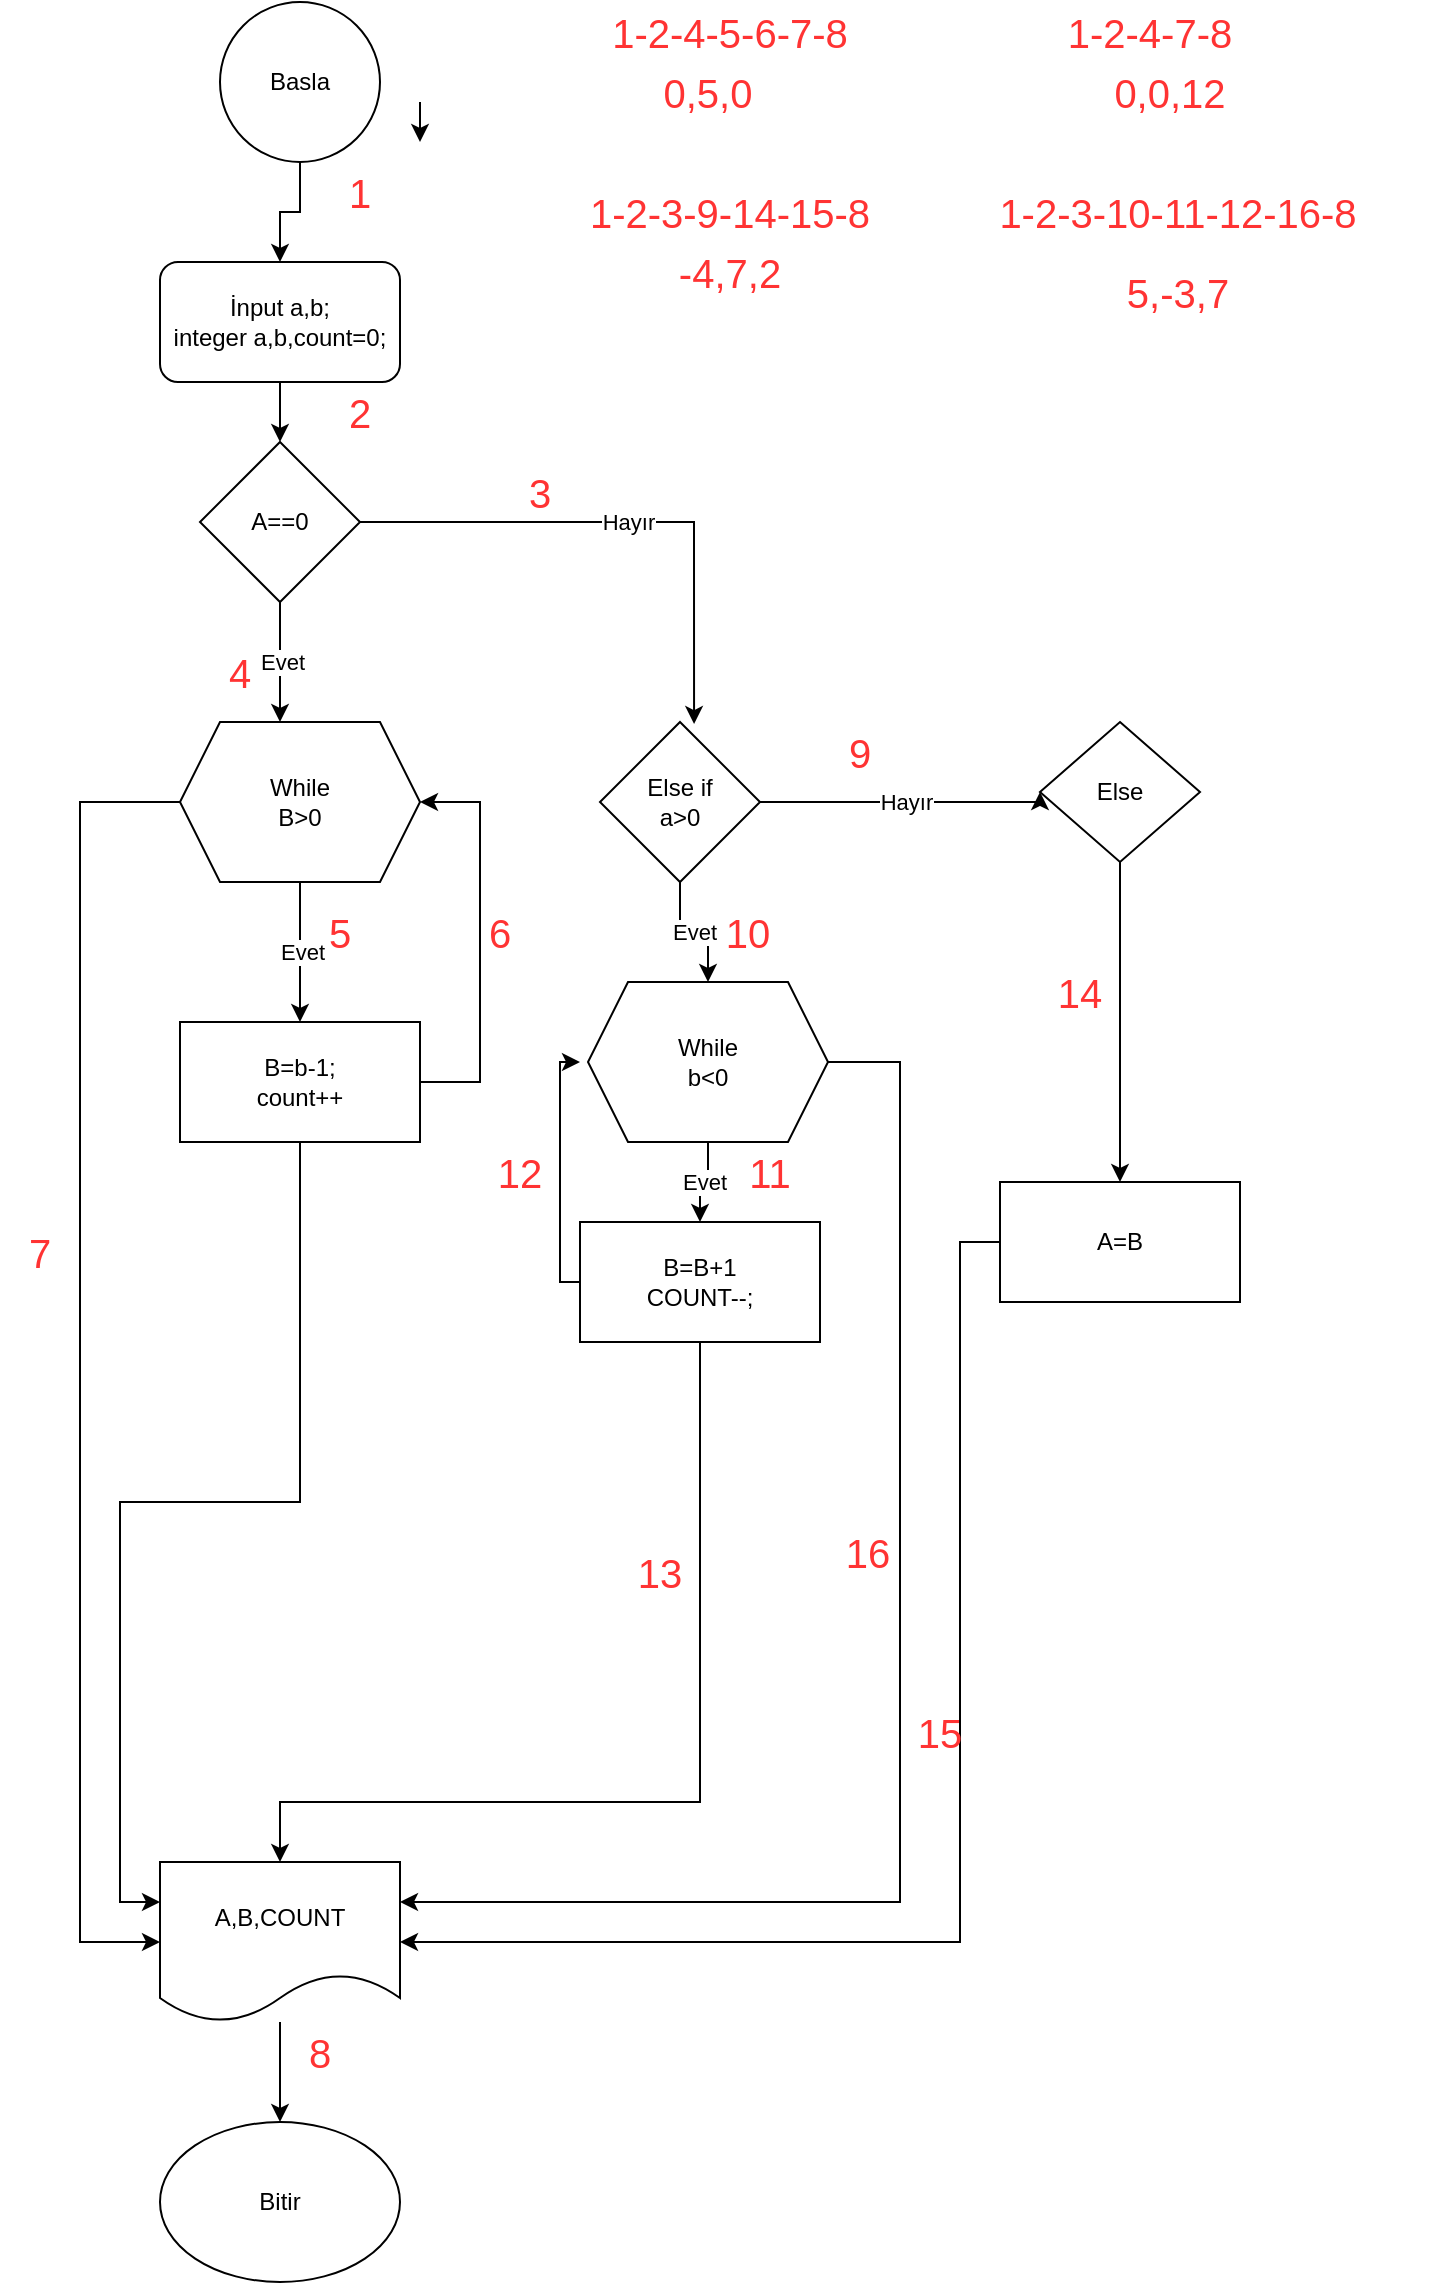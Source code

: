 <mxfile version="15.4.0" type="device"><diagram id="C5RBs43oDa-KdzZeNtuy" name="Page-1"><mxGraphModel dx="876" dy="806" grid="1" gridSize="10" guides="1" tooltips="1" connect="1" arrows="1" fold="1" page="1" pageScale="1" pageWidth="827" pageHeight="1169" math="0" shadow="0"><root><mxCell id="WIyWlLk6GJQsqaUBKTNV-0"/><mxCell id="WIyWlLk6GJQsqaUBKTNV-1" parent="WIyWlLk6GJQsqaUBKTNV-0"/><mxCell id="WIyWlLk6GJQsqaUBKTNV-2" value="" style="rounded=0;html=1;jettySize=auto;orthogonalLoop=1;fontSize=11;endArrow=block;endFill=0;endSize=8;strokeWidth=1;shadow=0;labelBackgroundColor=none;edgeStyle=orthogonalEdgeStyle;" parent="WIyWlLk6GJQsqaUBKTNV-1" source="WIyWlLk6GJQsqaUBKTNV-3" edge="1"><mxGeometry relative="1" as="geometry"><mxPoint x="220" y="170" as="targetPoint"/></mxGeometry></mxCell><mxCell id="WIyWlLk6GJQsqaUBKTNV-8" value="No" style="rounded=0;html=1;jettySize=auto;orthogonalLoop=1;fontSize=11;endArrow=block;endFill=0;endSize=8;strokeWidth=1;shadow=0;labelBackgroundColor=none;edgeStyle=orthogonalEdgeStyle;" parent="WIyWlLk6GJQsqaUBKTNV-1" target="WIyWlLk6GJQsqaUBKTNV-11" edge="1"><mxGeometry x="0.333" y="20" relative="1" as="geometry"><mxPoint as="offset"/><mxPoint x="220" y="370" as="sourcePoint"/></mxGeometry></mxCell><mxCell id="WIyWlLk6GJQsqaUBKTNV-9" value="Yes" style="edgeStyle=orthogonalEdgeStyle;rounded=0;html=1;jettySize=auto;orthogonalLoop=1;fontSize=11;endArrow=block;endFill=0;endSize=8;strokeWidth=1;shadow=0;labelBackgroundColor=none;" parent="WIyWlLk6GJQsqaUBKTNV-1" source="WIyWlLk6GJQsqaUBKTNV-10" edge="1"><mxGeometry y="10" relative="1" as="geometry"><mxPoint as="offset"/><mxPoint x="320" y="330" as="targetPoint"/></mxGeometry></mxCell><mxCell id="L5gg045tegxDnYLtEiHw-4" style="edgeStyle=orthogonalEdgeStyle;rounded=0;orthogonalLoop=1;jettySize=auto;html=1;entryX=0.5;entryY=0;entryDx=0;entryDy=0;" edge="1" parent="WIyWlLk6GJQsqaUBKTNV-1" source="L5gg045tegxDnYLtEiHw-2" target="L5gg045tegxDnYLtEiHw-3"><mxGeometry relative="1" as="geometry"><mxPoint x="220" y="110" as="targetPoint"/></mxGeometry></mxCell><mxCell id="L5gg045tegxDnYLtEiHw-2" value="Basla" style="ellipse;whiteSpace=wrap;html=1;aspect=fixed;" vertex="1" parent="WIyWlLk6GJQsqaUBKTNV-1"><mxGeometry x="170" width="80" height="80" as="geometry"/></mxCell><mxCell id="L5gg045tegxDnYLtEiHw-6" value="" style="edgeStyle=orthogonalEdgeStyle;rounded=0;orthogonalLoop=1;jettySize=auto;html=1;" edge="1" parent="WIyWlLk6GJQsqaUBKTNV-1" source="L5gg045tegxDnYLtEiHw-3" target="L5gg045tegxDnYLtEiHw-5"><mxGeometry relative="1" as="geometry"/></mxCell><mxCell id="L5gg045tegxDnYLtEiHw-3" value="İnput a,b;&lt;br&gt;integer a,b,count=0;" style="rounded=1;whiteSpace=wrap;html=1;" vertex="1" parent="WIyWlLk6GJQsqaUBKTNV-1"><mxGeometry x="140" y="130" width="120" height="60" as="geometry"/></mxCell><mxCell id="L5gg045tegxDnYLtEiHw-7" value="Evet" style="edgeStyle=orthogonalEdgeStyle;rounded=0;orthogonalLoop=1;jettySize=auto;html=1;exitX=0.5;exitY=1;exitDx=0;exitDy=0;" edge="1" parent="WIyWlLk6GJQsqaUBKTNV-1" source="L5gg045tegxDnYLtEiHw-5"><mxGeometry relative="1" as="geometry"><mxPoint x="200" y="360" as="targetPoint"/></mxGeometry></mxCell><mxCell id="L5gg045tegxDnYLtEiHw-18" value="Hayır" style="edgeStyle=orthogonalEdgeStyle;rounded=0;orthogonalLoop=1;jettySize=auto;html=1;entryX=0.588;entryY=0.013;entryDx=0;entryDy=0;entryPerimeter=0;" edge="1" parent="WIyWlLk6GJQsqaUBKTNV-1" source="L5gg045tegxDnYLtEiHw-5" target="L5gg045tegxDnYLtEiHw-12"><mxGeometry relative="1" as="geometry"/></mxCell><mxCell id="L5gg045tegxDnYLtEiHw-5" value="A==0" style="rhombus;whiteSpace=wrap;html=1;" vertex="1" parent="WIyWlLk6GJQsqaUBKTNV-1"><mxGeometry x="160" y="220" width="80" height="80" as="geometry"/></mxCell><mxCell id="L5gg045tegxDnYLtEiHw-9" value="Evet" style="edgeStyle=orthogonalEdgeStyle;rounded=0;orthogonalLoop=1;jettySize=auto;html=1;exitX=0.5;exitY=1;exitDx=0;exitDy=0;" edge="1" parent="WIyWlLk6GJQsqaUBKTNV-1" source="L5gg045tegxDnYLtEiHw-8"><mxGeometry relative="1" as="geometry"><mxPoint x="210" y="510" as="targetPoint"/></mxGeometry></mxCell><mxCell id="L5gg045tegxDnYLtEiHw-52" style="edgeStyle=orthogonalEdgeStyle;rounded=0;orthogonalLoop=1;jettySize=auto;html=1;fontSize=20;fontColor=#FF3333;entryX=0;entryY=0.5;entryDx=0;entryDy=0;" edge="1" parent="WIyWlLk6GJQsqaUBKTNV-1" source="L5gg045tegxDnYLtEiHw-8" target="L5gg045tegxDnYLtEiHw-25"><mxGeometry relative="1" as="geometry"><mxPoint x="70" y="970" as="targetPoint"/><Array as="points"><mxPoint x="100" y="400"/><mxPoint x="100" y="970"/></Array></mxGeometry></mxCell><mxCell id="L5gg045tegxDnYLtEiHw-8" value="While&lt;br&gt;B&amp;gt;0" style="shape=hexagon;perimeter=hexagonPerimeter2;whiteSpace=wrap;html=1;fixedSize=1;" vertex="1" parent="WIyWlLk6GJQsqaUBKTNV-1"><mxGeometry x="150" y="360" width="120" height="80" as="geometry"/></mxCell><mxCell id="L5gg045tegxDnYLtEiHw-13" style="edgeStyle=orthogonalEdgeStyle;rounded=0;orthogonalLoop=1;jettySize=auto;html=1;entryX=1;entryY=0.5;entryDx=0;entryDy=0;" edge="1" parent="WIyWlLk6GJQsqaUBKTNV-1" source="L5gg045tegxDnYLtEiHw-10" target="L5gg045tegxDnYLtEiHw-8"><mxGeometry relative="1" as="geometry"><Array as="points"><mxPoint x="300" y="540"/><mxPoint x="300" y="400"/></Array></mxGeometry></mxCell><mxCell id="L5gg045tegxDnYLtEiHw-57" style="edgeStyle=orthogonalEdgeStyle;rounded=0;orthogonalLoop=1;jettySize=auto;html=1;entryX=0;entryY=0.25;entryDx=0;entryDy=0;fontSize=11;fontColor=#000000;" edge="1" parent="WIyWlLk6GJQsqaUBKTNV-1" source="L5gg045tegxDnYLtEiHw-10" target="L5gg045tegxDnYLtEiHw-25"><mxGeometry relative="1" as="geometry"/></mxCell><mxCell id="L5gg045tegxDnYLtEiHw-10" value="B=b-1;&lt;br&gt;count++" style="rounded=0;whiteSpace=wrap;html=1;" vertex="1" parent="WIyWlLk6GJQsqaUBKTNV-1"><mxGeometry x="150" y="510" width="120" height="60" as="geometry"/></mxCell><mxCell id="L5gg045tegxDnYLtEiHw-15" value="Evet" style="edgeStyle=orthogonalEdgeStyle;rounded=0;orthogonalLoop=1;jettySize=auto;html=1;exitX=0.5;exitY=1;exitDx=0;exitDy=0;" edge="1" parent="WIyWlLk6GJQsqaUBKTNV-1" source="L5gg045tegxDnYLtEiHw-12" target="L5gg045tegxDnYLtEiHw-14"><mxGeometry relative="1" as="geometry"/></mxCell><mxCell id="L5gg045tegxDnYLtEiHw-54" value="Hayır" style="edgeStyle=orthogonalEdgeStyle;rounded=0;orthogonalLoop=1;jettySize=auto;html=1;entryX=0;entryY=0.5;entryDx=0;entryDy=0;fontSize=11;fontColor=#000000;" edge="1" parent="WIyWlLk6GJQsqaUBKTNV-1" source="L5gg045tegxDnYLtEiHw-12" target="L5gg045tegxDnYLtEiHw-20"><mxGeometry relative="1" as="geometry"><Array as="points"><mxPoint x="580" y="400"/></Array></mxGeometry></mxCell><mxCell id="L5gg045tegxDnYLtEiHw-12" value="Else if&lt;br&gt;a&amp;gt;0" style="rhombus;whiteSpace=wrap;html=1;" vertex="1" parent="WIyWlLk6GJQsqaUBKTNV-1"><mxGeometry x="360" y="360" width="80" height="80" as="geometry"/></mxCell><mxCell id="L5gg045tegxDnYLtEiHw-16" value="Evet" style="edgeStyle=orthogonalEdgeStyle;rounded=0;orthogonalLoop=1;jettySize=auto;html=1;exitX=0.5;exitY=1;exitDx=0;exitDy=0;entryX=0.5;entryY=0;entryDx=0;entryDy=0;" edge="1" parent="WIyWlLk6GJQsqaUBKTNV-1" source="L5gg045tegxDnYLtEiHw-14" target="L5gg045tegxDnYLtEiHw-17"><mxGeometry relative="1" as="geometry"><mxPoint x="414" y="620" as="targetPoint"/></mxGeometry></mxCell><mxCell id="L5gg045tegxDnYLtEiHw-72" style="edgeStyle=orthogonalEdgeStyle;rounded=0;orthogonalLoop=1;jettySize=auto;html=1;entryX=1;entryY=0.25;entryDx=0;entryDy=0;fontSize=11;fontColor=#000000;" edge="1" parent="WIyWlLk6GJQsqaUBKTNV-1" source="L5gg045tegxDnYLtEiHw-14" target="L5gg045tegxDnYLtEiHw-25"><mxGeometry relative="1" as="geometry"><Array as="points"><mxPoint x="510" y="530"/><mxPoint x="510" y="950"/></Array></mxGeometry></mxCell><mxCell id="L5gg045tegxDnYLtEiHw-14" value="While&lt;br&gt;b&amp;lt;0" style="shape=hexagon;perimeter=hexagonPerimeter2;whiteSpace=wrap;html=1;fixedSize=1;" vertex="1" parent="WIyWlLk6GJQsqaUBKTNV-1"><mxGeometry x="354" y="490" width="120" height="80" as="geometry"/></mxCell><mxCell id="L5gg045tegxDnYLtEiHw-19" style="edgeStyle=orthogonalEdgeStyle;rounded=0;orthogonalLoop=1;jettySize=auto;html=1;" edge="1" parent="WIyWlLk6GJQsqaUBKTNV-1" source="L5gg045tegxDnYLtEiHw-17"><mxGeometry relative="1" as="geometry"><mxPoint x="350" y="530" as="targetPoint"/><Array as="points"><mxPoint x="340" y="640"/><mxPoint x="340" y="530"/></Array></mxGeometry></mxCell><mxCell id="L5gg045tegxDnYLtEiHw-56" style="edgeStyle=orthogonalEdgeStyle;rounded=0;orthogonalLoop=1;jettySize=auto;html=1;entryX=0.5;entryY=0;entryDx=0;entryDy=0;fontSize=11;fontColor=#000000;" edge="1" parent="WIyWlLk6GJQsqaUBKTNV-1" source="L5gg045tegxDnYLtEiHw-17" target="L5gg045tegxDnYLtEiHw-25"><mxGeometry relative="1" as="geometry"><Array as="points"><mxPoint x="410" y="900"/><mxPoint x="200" y="900"/></Array></mxGeometry></mxCell><mxCell id="L5gg045tegxDnYLtEiHw-17" value="B=B+1&lt;br&gt;COUNT--;" style="rounded=0;whiteSpace=wrap;html=1;" vertex="1" parent="WIyWlLk6GJQsqaUBKTNV-1"><mxGeometry x="350" y="610" width="120" height="60" as="geometry"/></mxCell><mxCell id="L5gg045tegxDnYLtEiHw-24" style="edgeStyle=orthogonalEdgeStyle;rounded=0;orthogonalLoop=1;jettySize=auto;html=1;entryX=0.5;entryY=0;entryDx=0;entryDy=0;" edge="1" parent="WIyWlLk6GJQsqaUBKTNV-1" source="L5gg045tegxDnYLtEiHw-20" target="L5gg045tegxDnYLtEiHw-23"><mxGeometry relative="1" as="geometry"><Array as="points"><mxPoint x="620" y="480"/><mxPoint x="620" y="480"/></Array></mxGeometry></mxCell><mxCell id="L5gg045tegxDnYLtEiHw-20" value="Else" style="rhombus;whiteSpace=wrap;html=1;" vertex="1" parent="WIyWlLk6GJQsqaUBKTNV-1"><mxGeometry x="580" y="360" width="80" height="70" as="geometry"/></mxCell><mxCell id="L5gg045tegxDnYLtEiHw-55" style="edgeStyle=orthogonalEdgeStyle;rounded=0;orthogonalLoop=1;jettySize=auto;html=1;entryX=1;entryY=0.5;entryDx=0;entryDy=0;fontSize=11;fontColor=#000000;" edge="1" parent="WIyWlLk6GJQsqaUBKTNV-1" source="L5gg045tegxDnYLtEiHw-23" target="L5gg045tegxDnYLtEiHw-25"><mxGeometry relative="1" as="geometry"><Array as="points"><mxPoint x="540" y="620"/><mxPoint x="540" y="970"/></Array></mxGeometry></mxCell><mxCell id="L5gg045tegxDnYLtEiHw-23" value="A=B" style="rounded=0;whiteSpace=wrap;html=1;" vertex="1" parent="WIyWlLk6GJQsqaUBKTNV-1"><mxGeometry x="560" y="590" width="120" height="60" as="geometry"/></mxCell><mxCell id="L5gg045tegxDnYLtEiHw-27" style="edgeStyle=orthogonalEdgeStyle;rounded=0;orthogonalLoop=1;jettySize=auto;html=1;" edge="1" parent="WIyWlLk6GJQsqaUBKTNV-1" source="L5gg045tegxDnYLtEiHw-25" target="L5gg045tegxDnYLtEiHw-28"><mxGeometry relative="1" as="geometry"><mxPoint x="380" y="990" as="targetPoint"/></mxGeometry></mxCell><mxCell id="L5gg045tegxDnYLtEiHw-25" value="A,B,COUNT" style="shape=document;whiteSpace=wrap;html=1;boundedLbl=1;" vertex="1" parent="WIyWlLk6GJQsqaUBKTNV-1"><mxGeometry x="140" y="930" width="120" height="80" as="geometry"/></mxCell><mxCell id="L5gg045tegxDnYLtEiHw-28" value="Bitir" style="ellipse;whiteSpace=wrap;html=1;" vertex="1" parent="WIyWlLk6GJQsqaUBKTNV-1"><mxGeometry x="140" y="1060" width="120" height="80" as="geometry"/></mxCell><mxCell id="L5gg045tegxDnYLtEiHw-45" style="edgeStyle=orthogonalEdgeStyle;rounded=0;orthogonalLoop=1;jettySize=auto;html=1;fontSize=20;fontColor=#FF3333;" edge="1" parent="WIyWlLk6GJQsqaUBKTNV-1"><mxGeometry relative="1" as="geometry"><mxPoint x="270" y="70" as="targetPoint"/><mxPoint x="270" y="50" as="sourcePoint"/></mxGeometry></mxCell><mxCell id="L5gg045tegxDnYLtEiHw-30" value="1" style="text;html=1;strokeColor=none;fillColor=none;align=center;verticalAlign=middle;whiteSpace=wrap;rounded=0;fontSize=20;fontColor=#FF3333;" vertex="1" parent="WIyWlLk6GJQsqaUBKTNV-1"><mxGeometry x="220" y="80" width="40" height="30" as="geometry"/></mxCell><mxCell id="L5gg045tegxDnYLtEiHw-31" value="2" style="text;html=1;strokeColor=none;fillColor=none;align=center;verticalAlign=middle;whiteSpace=wrap;rounded=0;fontSize=20;fontColor=#FF3333;" vertex="1" parent="WIyWlLk6GJQsqaUBKTNV-1"><mxGeometry x="220" y="190" width="40" height="30" as="geometry"/></mxCell><mxCell id="L5gg045tegxDnYLtEiHw-32" value="3" style="text;html=1;strokeColor=none;fillColor=none;align=center;verticalAlign=middle;whiteSpace=wrap;rounded=0;fontSize=20;fontColor=#FF3333;" vertex="1" parent="WIyWlLk6GJQsqaUBKTNV-1"><mxGeometry x="310" y="230" width="40" height="30" as="geometry"/></mxCell><mxCell id="L5gg045tegxDnYLtEiHw-33" value="4" style="text;html=1;strokeColor=none;fillColor=none;align=center;verticalAlign=middle;whiteSpace=wrap;rounded=0;fontSize=20;fontColor=#FF3333;" vertex="1" parent="WIyWlLk6GJQsqaUBKTNV-1"><mxGeometry x="160" y="320" width="40" height="30" as="geometry"/></mxCell><mxCell id="L5gg045tegxDnYLtEiHw-34" value="5&lt;span style=&quot;color: rgba(0 , 0 , 0 , 0) ; font-family: monospace ; font-size: 0px&quot;&gt;%3CmxGraphModel%3E%3Croot%3E%3CmxCell%20id%3D%220%22%2F%3E%3CmxCell%20id%3D%221%22%20parent%3D%220%22%2F%3E%3CmxCell%20id%3D%222%22%20value%3D%222%22%20style%3D%22text%3Bhtml%3D1%3BstrokeColor%3Dnone%3BfillColor%3Dnone%3Balign%3Dcenter%3BverticalAlign%3Dmiddle%3BwhiteSpace%3Dwrap%3Brounded%3D0%3BfontSize%3D20%3BfontColor%3D%23FF3333%3B%22%20vertex%3D%221%22%20parent%3D%221%22%3E%3CmxGeometry%20x%3D%22260%22%20y%3D%22145%22%20width%3D%2240%22%20height%3D%2230%22%20as%3D%22geometry%22%2F%3E%3C%2FmxCell%3E%3C%2Froot%3E%3C%2FmxGraphModel%3E&lt;/span&gt;" style="text;html=1;strokeColor=none;fillColor=none;align=center;verticalAlign=middle;whiteSpace=wrap;rounded=0;fontSize=20;fontColor=#FF3333;" vertex="1" parent="WIyWlLk6GJQsqaUBKTNV-1"><mxGeometry x="210" y="450" width="40" height="30" as="geometry"/></mxCell><mxCell id="L5gg045tegxDnYLtEiHw-42" value="14" style="text;html=1;strokeColor=none;fillColor=none;align=center;verticalAlign=middle;whiteSpace=wrap;rounded=0;fontSize=20;fontColor=#FF3333;" vertex="1" parent="WIyWlLk6GJQsqaUBKTNV-1"><mxGeometry x="580" y="480" width="40" height="30" as="geometry"/></mxCell><mxCell id="L5gg045tegxDnYLtEiHw-50" value="&lt;span&gt;1-2-4-5-6-7-8&lt;/span&gt;" style="text;html=1;strokeColor=none;fillColor=none;align=center;verticalAlign=middle;whiteSpace=wrap;rounded=0;fontSize=20;fontColor=#FF3333;" vertex="1" parent="WIyWlLk6GJQsqaUBKTNV-1"><mxGeometry x="290" width="270" height="30" as="geometry"/></mxCell><mxCell id="L5gg045tegxDnYLtEiHw-51" value="&lt;span&gt;0,5,0&lt;/span&gt;" style="text;html=1;strokeColor=none;fillColor=none;align=center;verticalAlign=middle;whiteSpace=wrap;rounded=0;fontSize=20;fontColor=#FF3333;" vertex="1" parent="WIyWlLk6GJQsqaUBKTNV-1"><mxGeometry x="279" y="30" width="270" height="30" as="geometry"/></mxCell><mxCell id="L5gg045tegxDnYLtEiHw-58" value="6" style="text;html=1;strokeColor=none;fillColor=none;align=center;verticalAlign=middle;whiteSpace=wrap;rounded=0;fontSize=20;fontColor=#FF3333;" vertex="1" parent="WIyWlLk6GJQsqaUBKTNV-1"><mxGeometry x="290" y="450" width="40" height="30" as="geometry"/></mxCell><mxCell id="L5gg045tegxDnYLtEiHw-60" value="7" style="text;html=1;strokeColor=none;fillColor=none;align=center;verticalAlign=middle;whiteSpace=wrap;rounded=0;fontSize=20;fontColor=#FF3333;" vertex="1" parent="WIyWlLk6GJQsqaUBKTNV-1"><mxGeometry x="60" y="610" width="40" height="30" as="geometry"/></mxCell><mxCell id="L5gg045tegxDnYLtEiHw-61" value="8" style="text;html=1;strokeColor=none;fillColor=none;align=center;verticalAlign=middle;whiteSpace=wrap;rounded=0;fontSize=20;fontColor=#FF3333;" vertex="1" parent="WIyWlLk6GJQsqaUBKTNV-1"><mxGeometry x="200" y="1010" width="40" height="30" as="geometry"/></mxCell><mxCell id="L5gg045tegxDnYLtEiHw-62" value="9" style="text;html=1;strokeColor=none;fillColor=none;align=center;verticalAlign=middle;whiteSpace=wrap;rounded=0;fontSize=20;fontColor=#FF3333;" vertex="1" parent="WIyWlLk6GJQsqaUBKTNV-1"><mxGeometry x="470" y="360" width="40" height="30" as="geometry"/></mxCell><mxCell id="L5gg045tegxDnYLtEiHw-63" value="10" style="text;html=1;strokeColor=none;fillColor=none;align=center;verticalAlign=middle;whiteSpace=wrap;rounded=0;fontSize=20;fontColor=#FF3333;" vertex="1" parent="WIyWlLk6GJQsqaUBKTNV-1"><mxGeometry x="414" y="450" width="40" height="30" as="geometry"/></mxCell><mxCell id="L5gg045tegxDnYLtEiHw-64" value="12" style="text;html=1;strokeColor=none;fillColor=none;align=center;verticalAlign=middle;whiteSpace=wrap;rounded=0;fontSize=20;fontColor=#FF3333;" vertex="1" parent="WIyWlLk6GJQsqaUBKTNV-1"><mxGeometry x="300" y="570" width="40" height="30" as="geometry"/></mxCell><mxCell id="L5gg045tegxDnYLtEiHw-65" value="11" style="text;html=1;strokeColor=none;fillColor=none;align=center;verticalAlign=middle;whiteSpace=wrap;rounded=0;fontSize=20;fontColor=#FF3333;" vertex="1" parent="WIyWlLk6GJQsqaUBKTNV-1"><mxGeometry x="425" y="570" width="40" height="30" as="geometry"/></mxCell><mxCell id="L5gg045tegxDnYLtEiHw-66" value="13" style="text;html=1;strokeColor=none;fillColor=none;align=center;verticalAlign=middle;whiteSpace=wrap;rounded=0;fontSize=20;fontColor=#FF3333;" vertex="1" parent="WIyWlLk6GJQsqaUBKTNV-1"><mxGeometry x="370" y="770" width="40" height="30" as="geometry"/></mxCell><mxCell id="L5gg045tegxDnYLtEiHw-68" value="15" style="text;html=1;strokeColor=none;fillColor=none;align=center;verticalAlign=middle;whiteSpace=wrap;rounded=0;fontSize=20;fontColor=#FF3333;" vertex="1" parent="WIyWlLk6GJQsqaUBKTNV-1"><mxGeometry x="510" y="850" width="40" height="30" as="geometry"/></mxCell><mxCell id="L5gg045tegxDnYLtEiHw-69" value="&lt;span&gt;1-2-4-7-8&lt;/span&gt;" style="text;html=1;strokeColor=none;fillColor=none;align=center;verticalAlign=middle;whiteSpace=wrap;rounded=0;fontSize=20;fontColor=#FF3333;" vertex="1" parent="WIyWlLk6GJQsqaUBKTNV-1"><mxGeometry x="500" width="270" height="30" as="geometry"/></mxCell><mxCell id="L5gg045tegxDnYLtEiHw-70" value="&lt;span&gt;0,0,12&lt;/span&gt;" style="text;html=1;strokeColor=none;fillColor=none;align=center;verticalAlign=middle;whiteSpace=wrap;rounded=0;fontSize=20;fontColor=#FF3333;" vertex="1" parent="WIyWlLk6GJQsqaUBKTNV-1"><mxGeometry x="510" y="30" width="270" height="30" as="geometry"/></mxCell><mxCell id="L5gg045tegxDnYLtEiHw-71" value="&lt;span&gt;1-2-3-10-11-12-16-8&lt;/span&gt;" style="text;html=1;strokeColor=none;fillColor=none;align=center;verticalAlign=middle;whiteSpace=wrap;rounded=0;fontSize=20;fontColor=#FF3333;" vertex="1" parent="WIyWlLk6GJQsqaUBKTNV-1"><mxGeometry x="514" y="90" width="270" height="30" as="geometry"/></mxCell><mxCell id="L5gg045tegxDnYLtEiHw-73" value="16" style="text;html=1;strokeColor=none;fillColor=none;align=center;verticalAlign=middle;whiteSpace=wrap;rounded=0;fontSize=20;fontColor=#FF3333;" vertex="1" parent="WIyWlLk6GJQsqaUBKTNV-1"><mxGeometry x="474" y="760" width="40" height="30" as="geometry"/></mxCell><mxCell id="L5gg045tegxDnYLtEiHw-74" value="5,-3,7" style="text;html=1;strokeColor=none;fillColor=none;align=center;verticalAlign=middle;whiteSpace=wrap;rounded=0;fontSize=20;fontColor=#FF3333;" vertex="1" parent="WIyWlLk6GJQsqaUBKTNV-1"><mxGeometry x="514" y="130" width="270" height="30" as="geometry"/></mxCell><mxCell id="L5gg045tegxDnYLtEiHw-75" value="&lt;span&gt;1-2-3-9-14-15-8&lt;/span&gt;" style="text;html=1;strokeColor=none;fillColor=none;align=center;verticalAlign=middle;whiteSpace=wrap;rounded=0;fontSize=20;fontColor=#FF3333;" vertex="1" parent="WIyWlLk6GJQsqaUBKTNV-1"><mxGeometry x="290" y="90" width="270" height="30" as="geometry"/></mxCell><mxCell id="L5gg045tegxDnYLtEiHw-76" value="-4,7,2" style="text;html=1;strokeColor=none;fillColor=none;align=center;verticalAlign=middle;whiteSpace=wrap;rounded=0;fontSize=20;fontColor=#FF3333;" vertex="1" parent="WIyWlLk6GJQsqaUBKTNV-1"><mxGeometry x="290" y="120" width="270" height="30" as="geometry"/></mxCell></root></mxGraphModel></diagram></mxfile>